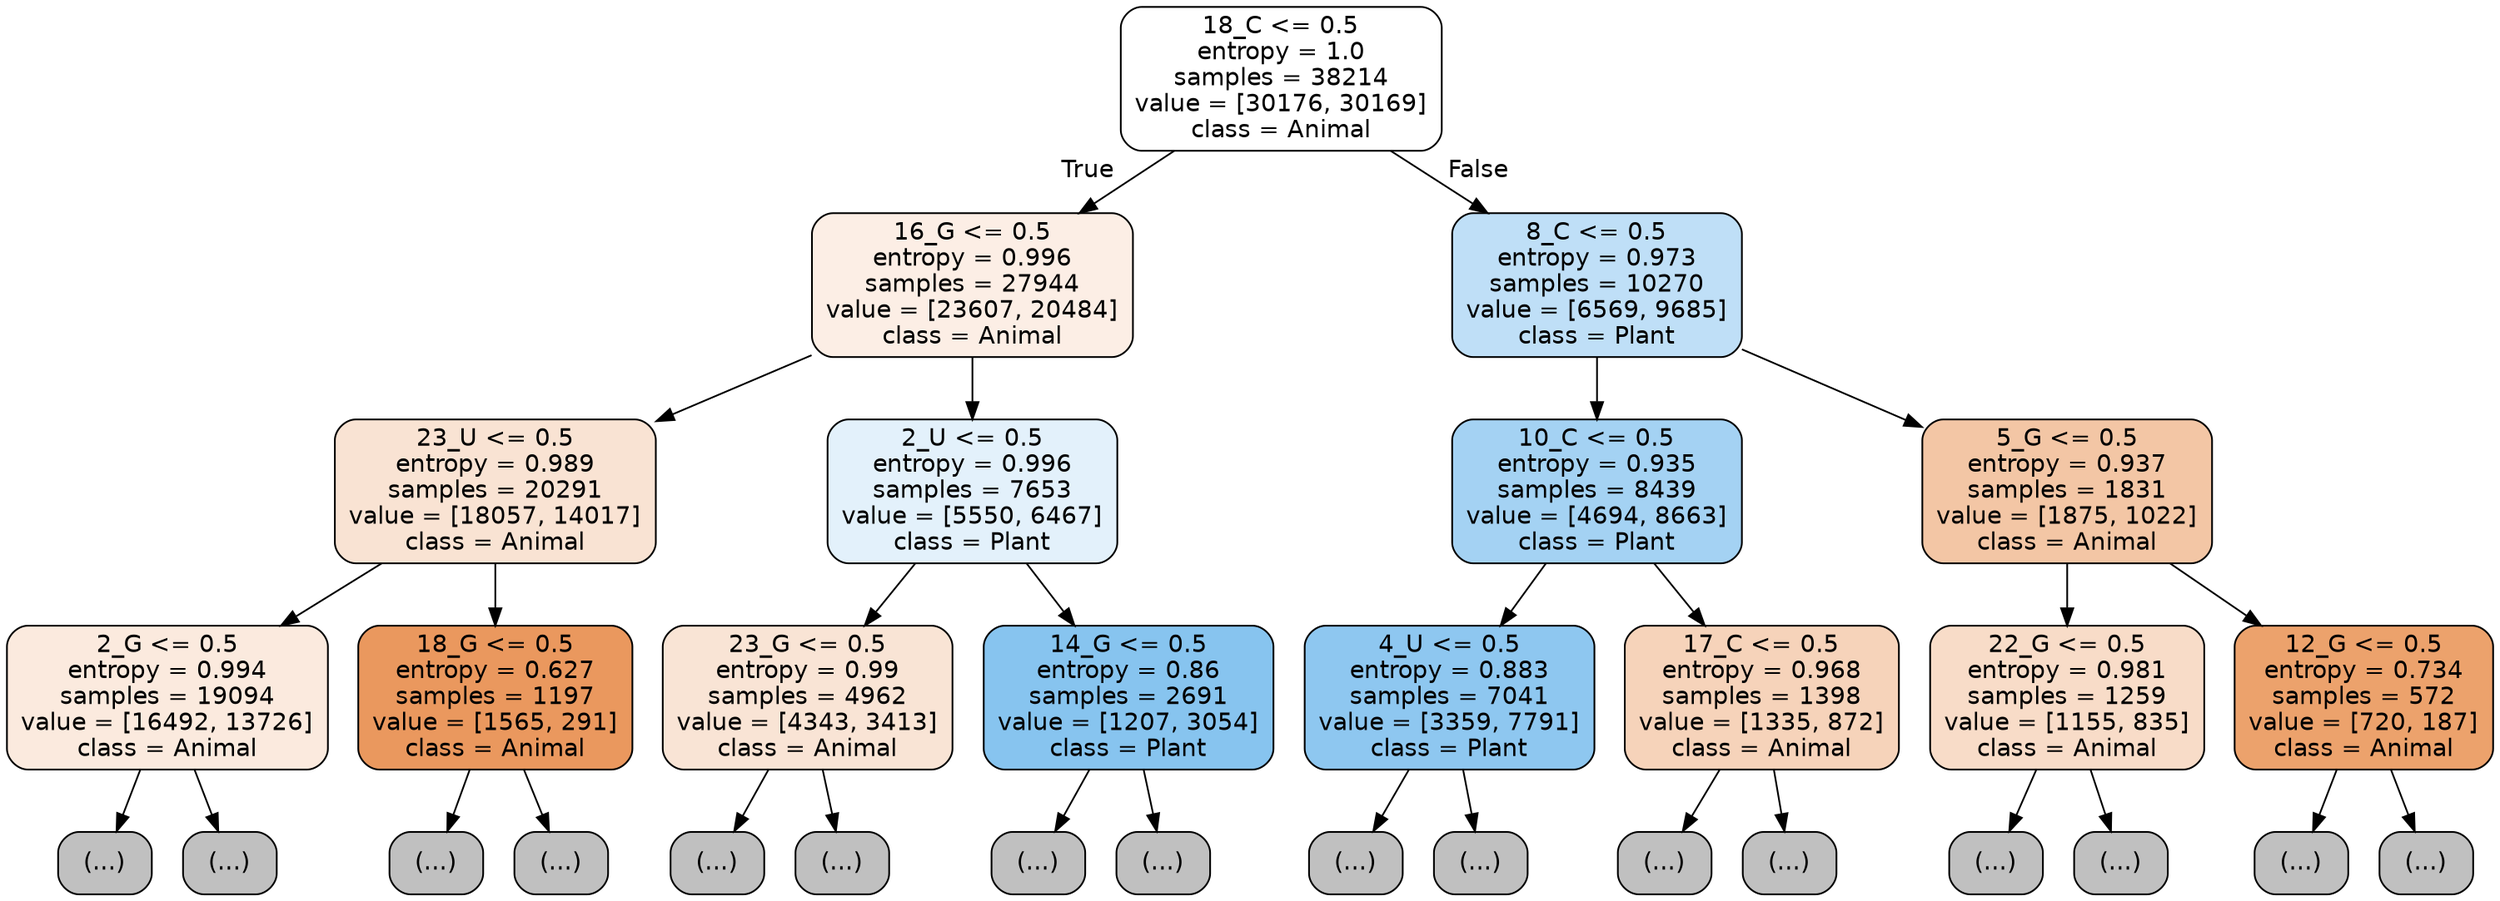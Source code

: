 digraph Tree {
node [shape=box, style="filled, rounded", color="black", fontname="helvetica"] ;
edge [fontname="helvetica"] ;
0 [label="18_C <= 0.5\nentropy = 1.0\nsamples = 38214\nvalue = [30176, 30169]\nclass = Animal", fillcolor="#ffffff"] ;
1 [label="16_G <= 0.5\nentropy = 0.996\nsamples = 27944\nvalue = [23607, 20484]\nclass = Animal", fillcolor="#fceee5"] ;
0 -> 1 [labeldistance=2.5, labelangle=45, headlabel="True"] ;
2 [label="23_U <= 0.5\nentropy = 0.989\nsamples = 20291\nvalue = [18057, 14017]\nclass = Animal", fillcolor="#f9e3d3"] ;
1 -> 2 ;
3 [label="2_G <= 0.5\nentropy = 0.994\nsamples = 19094\nvalue = [16492, 13726]\nclass = Animal", fillcolor="#fbeade"] ;
2 -> 3 ;
4 [label="(...)", fillcolor="#C0C0C0"] ;
3 -> 4 ;
6737 [label="(...)", fillcolor="#C0C0C0"] ;
3 -> 6737 ;
9228 [label="18_G <= 0.5\nentropy = 0.627\nsamples = 1197\nvalue = [1565, 291]\nclass = Animal", fillcolor="#ea985e"] ;
2 -> 9228 ;
9229 [label="(...)", fillcolor="#C0C0C0"] ;
9228 -> 9229 ;
9464 [label="(...)", fillcolor="#C0C0C0"] ;
9228 -> 9464 ;
9651 [label="2_U <= 0.5\nentropy = 0.996\nsamples = 7653\nvalue = [5550, 6467]\nclass = Plant", fillcolor="#e3f1fb"] ;
1 -> 9651 ;
9652 [label="23_G <= 0.5\nentropy = 0.99\nsamples = 4962\nvalue = [4343, 3413]\nclass = Animal", fillcolor="#f9e4d5"] ;
9651 -> 9652 ;
9653 [label="(...)", fillcolor="#C0C0C0"] ;
9652 -> 9653 ;
11958 [label="(...)", fillcolor="#C0C0C0"] ;
9652 -> 11958 ;
12075 [label="14_G <= 0.5\nentropy = 0.86\nsamples = 2691\nvalue = [1207, 3054]\nclass = Plant", fillcolor="#87c4ef"] ;
9651 -> 12075 ;
12076 [label="(...)", fillcolor="#C0C0C0"] ;
12075 -> 12076 ;
12755 [label="(...)", fillcolor="#C0C0C0"] ;
12075 -> 12755 ;
12984 [label="8_C <= 0.5\nentropy = 0.973\nsamples = 10270\nvalue = [6569, 9685]\nclass = Plant", fillcolor="#bfdff7"] ;
0 -> 12984 [labeldistance=2.5, labelangle=-45, headlabel="False"] ;
12985 [label="10_C <= 0.5\nentropy = 0.935\nsamples = 8439\nvalue = [4694, 8663]\nclass = Plant", fillcolor="#a4d2f3"] ;
12984 -> 12985 ;
12986 [label="4_U <= 0.5\nentropy = 0.883\nsamples = 7041\nvalue = [3359, 7791]\nclass = Plant", fillcolor="#8ec7f0"] ;
12985 -> 12986 ;
12987 [label="(...)", fillcolor="#C0C0C0"] ;
12986 -> 12987 ;
14728 [label="(...)", fillcolor="#C0C0C0"] ;
12986 -> 14728 ;
15243 [label="17_C <= 0.5\nentropy = 0.968\nsamples = 1398\nvalue = [1335, 872]\nclass = Animal", fillcolor="#f6d3ba"] ;
12985 -> 15243 ;
15244 [label="(...)", fillcolor="#C0C0C0"] ;
15243 -> 15244 ;
15777 [label="(...)", fillcolor="#C0C0C0"] ;
15243 -> 15777 ;
15936 [label="5_G <= 0.5\nentropy = 0.937\nsamples = 1831\nvalue = [1875, 1022]\nclass = Animal", fillcolor="#f3c6a5"] ;
12984 -> 15936 ;
15937 [label="22_G <= 0.5\nentropy = 0.981\nsamples = 1259\nvalue = [1155, 835]\nclass = Animal", fillcolor="#f8dcc8"] ;
15936 -> 15937 ;
15938 [label="(...)", fillcolor="#C0C0C0"] ;
15937 -> 15938 ;
16543 [label="(...)", fillcolor="#C0C0C0"] ;
15937 -> 16543 ;
16602 [label="12_G <= 0.5\nentropy = 0.734\nsamples = 572\nvalue = [720, 187]\nclass = Animal", fillcolor="#eca26c"] ;
15936 -> 16602 ;
16603 [label="(...)", fillcolor="#C0C0C0"] ;
16602 -> 16603 ;
16782 [label="(...)", fillcolor="#C0C0C0"] ;
16602 -> 16782 ;
}